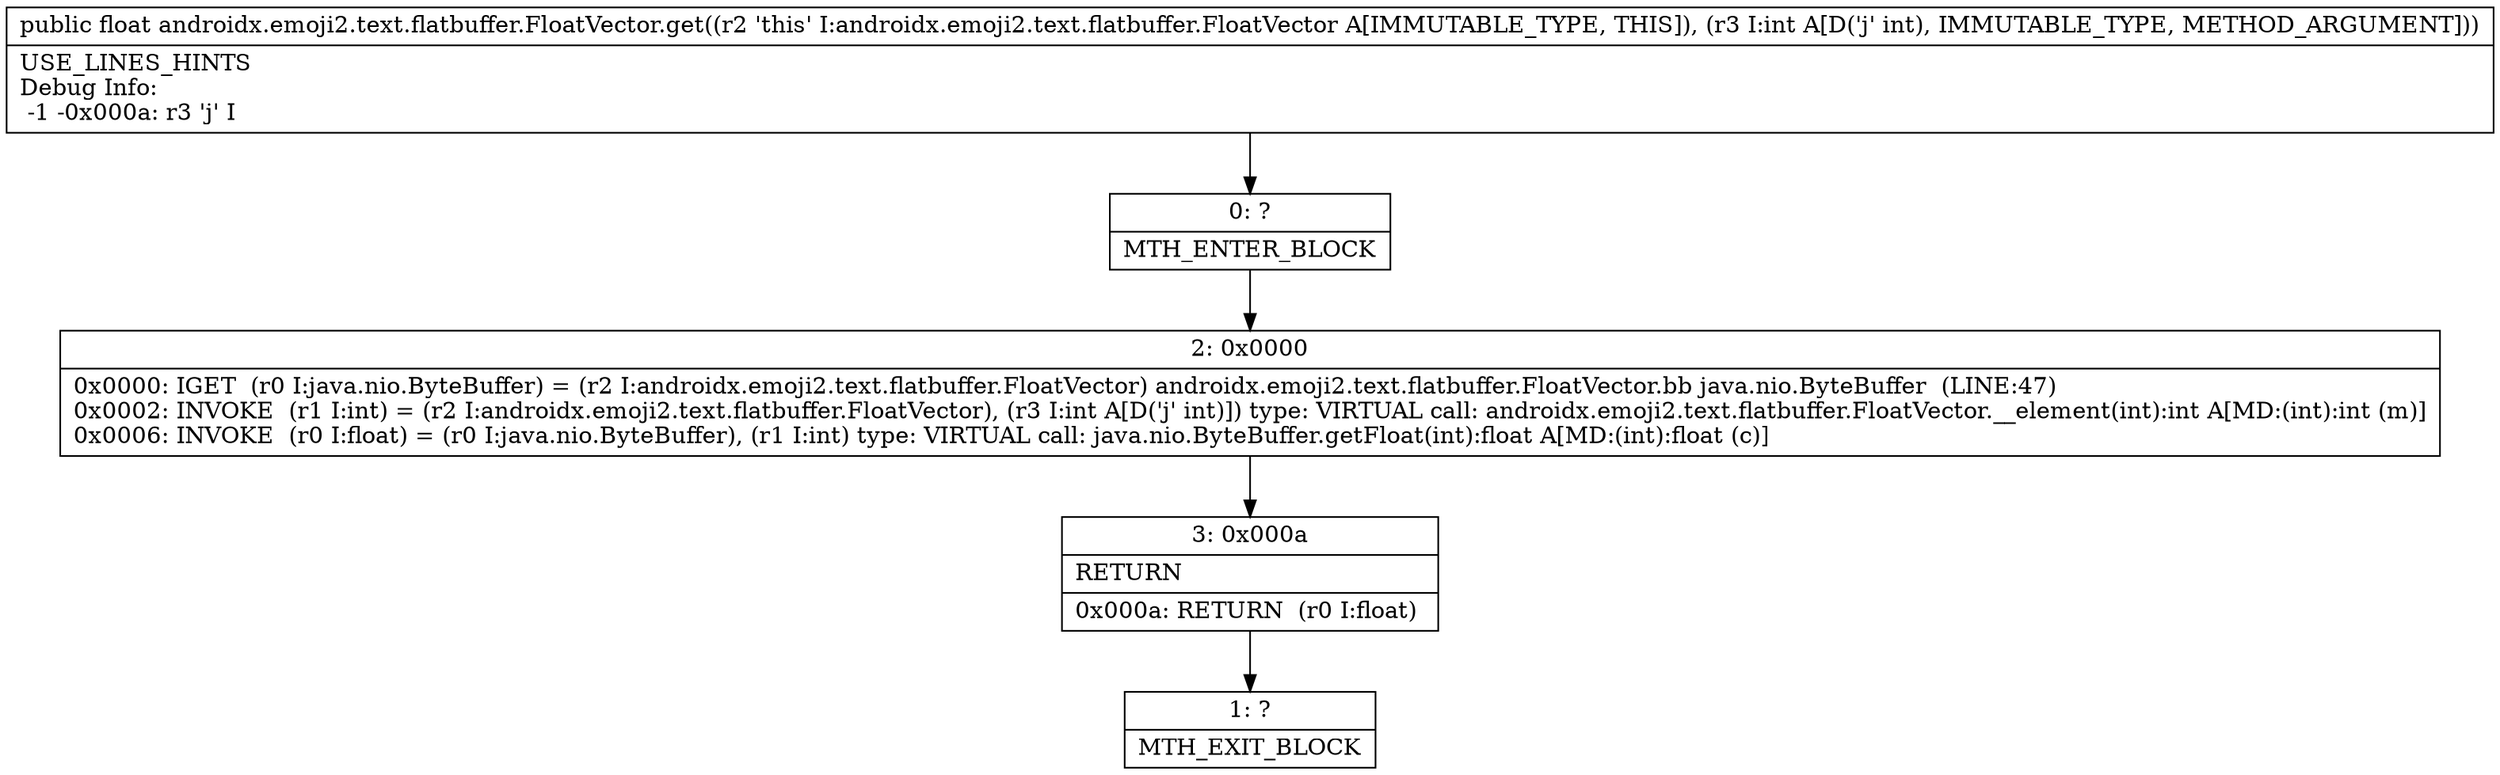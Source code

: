 digraph "CFG forandroidx.emoji2.text.flatbuffer.FloatVector.get(I)F" {
Node_0 [shape=record,label="{0\:\ ?|MTH_ENTER_BLOCK\l}"];
Node_2 [shape=record,label="{2\:\ 0x0000|0x0000: IGET  (r0 I:java.nio.ByteBuffer) = (r2 I:androidx.emoji2.text.flatbuffer.FloatVector) androidx.emoji2.text.flatbuffer.FloatVector.bb java.nio.ByteBuffer  (LINE:47)\l0x0002: INVOKE  (r1 I:int) = (r2 I:androidx.emoji2.text.flatbuffer.FloatVector), (r3 I:int A[D('j' int)]) type: VIRTUAL call: androidx.emoji2.text.flatbuffer.FloatVector.__element(int):int A[MD:(int):int (m)]\l0x0006: INVOKE  (r0 I:float) = (r0 I:java.nio.ByteBuffer), (r1 I:int) type: VIRTUAL call: java.nio.ByteBuffer.getFloat(int):float A[MD:(int):float (c)]\l}"];
Node_3 [shape=record,label="{3\:\ 0x000a|RETURN\l|0x000a: RETURN  (r0 I:float) \l}"];
Node_1 [shape=record,label="{1\:\ ?|MTH_EXIT_BLOCK\l}"];
MethodNode[shape=record,label="{public float androidx.emoji2.text.flatbuffer.FloatVector.get((r2 'this' I:androidx.emoji2.text.flatbuffer.FloatVector A[IMMUTABLE_TYPE, THIS]), (r3 I:int A[D('j' int), IMMUTABLE_TYPE, METHOD_ARGUMENT]))  | USE_LINES_HINTS\lDebug Info:\l  \-1 \-0x000a: r3 'j' I\l}"];
MethodNode -> Node_0;Node_0 -> Node_2;
Node_2 -> Node_3;
Node_3 -> Node_1;
}

